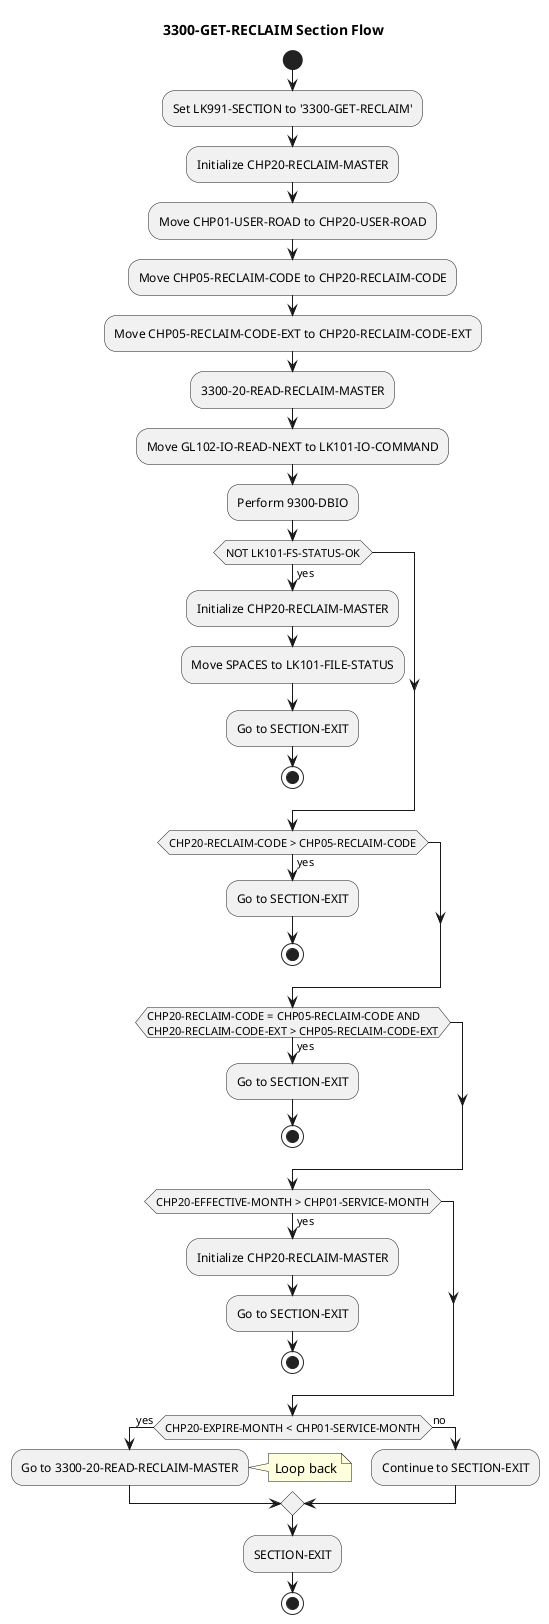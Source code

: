 @startuml GET-RECLAIM Flow
title 3300-GET-RECLAIM Section Flow

start
:Set LK991-SECTION to '3300-GET-RECLAIM';
:Initialize CHP20-RECLAIM-MASTER;
:Move CHP01-USER-ROAD to CHP20-USER-ROAD;
:Move CHP05-RECLAIM-CODE to CHP20-RECLAIM-CODE;
:Move CHP05-RECLAIM-CODE-EXT to CHP20-RECLAIM-CODE-EXT;

:3300-20-READ-RECLAIM-MASTER;
:Move GL102-IO-READ-NEXT to LK101-IO-COMMAND;
:Perform 9300-DBIO;

if (NOT LK101-FS-STATUS-OK) then (yes)
  :Initialize CHP20-RECLAIM-MASTER;
  :Move SPACES to LK101-FILE-STATUS;
  :Go to SECTION-EXIT;
  stop
endif

if (CHP20-RECLAIM-CODE > CHP05-RECLAIM-CODE) then (yes)
  :Go to SECTION-EXIT;
  stop
endif

if (CHP20-RECLAIM-CODE = CHP05-RECLAIM-CODE AND\nCHP20-RECLAIM-CODE-EXT > CHP05-RECLAIM-CODE-EXT) then (yes)
  :Go to SECTION-EXIT;
  stop
endif

if (CHP20-EFFECTIVE-MONTH > CHP01-SERVICE-MONTH) then (yes)
  :Initialize CHP20-RECLAIM-MASTER;
  :Go to SECTION-EXIT;
  stop
endif

if (CHP20-EXPIRE-MONTH < CHP01-SERVICE-MONTH) then (yes)
  :Go to 3300-20-READ-RECLAIM-MASTER;
  note right: Loop back
else (no)
  :Continue to SECTION-EXIT;
endif

:SECTION-EXIT;
stop
@enduml
